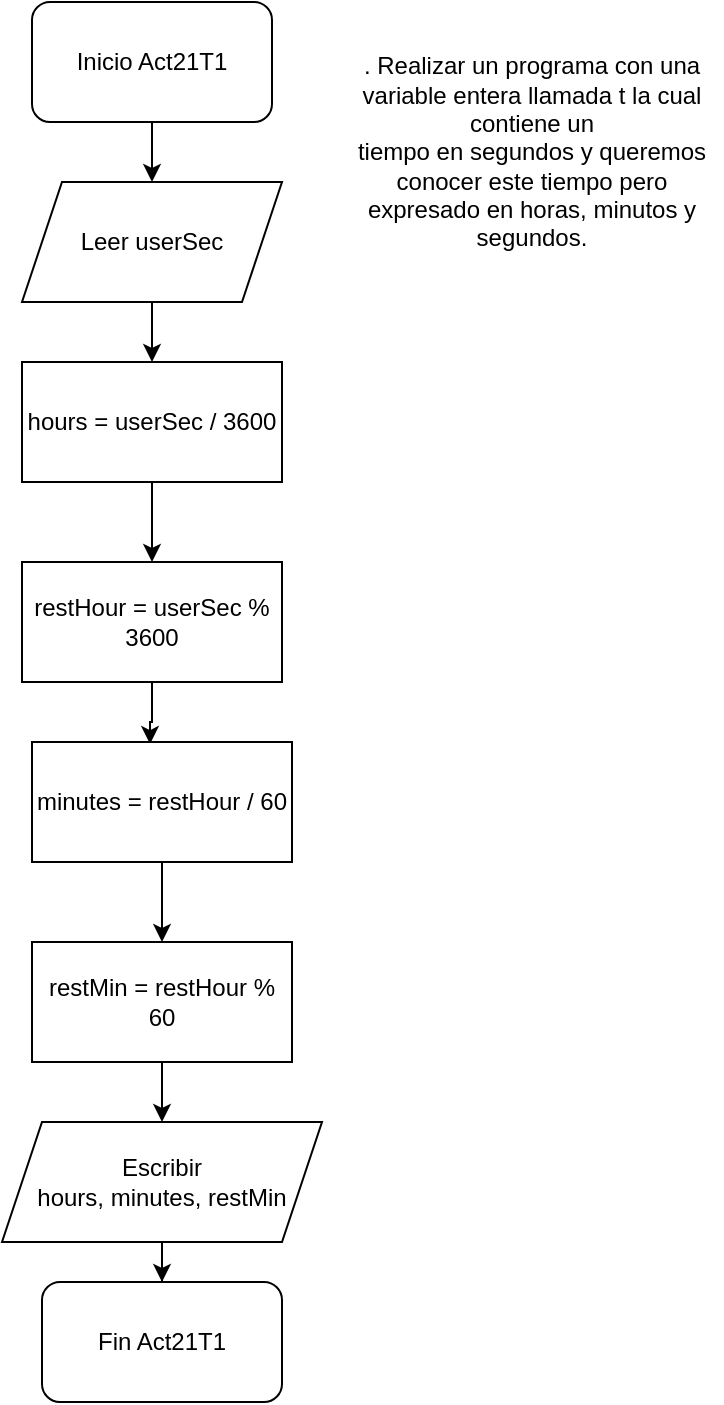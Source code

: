 <mxfile version="21.7.5" type="device">
  <diagram name="Página-1" id="umGzhdxLEoFgy-6ZvAB-">
    <mxGraphModel dx="1434" dy="836" grid="1" gridSize="10" guides="1" tooltips="1" connect="1" arrows="1" fold="1" page="1" pageScale="1" pageWidth="827" pageHeight="1169" math="0" shadow="0">
      <root>
        <mxCell id="0" />
        <mxCell id="1" parent="0" />
        <mxCell id="nTOuncsS00cJ6BEJnjNA-9" style="edgeStyle=orthogonalEdgeStyle;rounded=0;orthogonalLoop=1;jettySize=auto;html=1;" edge="1" parent="1" source="nTOuncsS00cJ6BEJnjNA-1" target="nTOuncsS00cJ6BEJnjNA-2">
          <mxGeometry relative="1" as="geometry" />
        </mxCell>
        <mxCell id="nTOuncsS00cJ6BEJnjNA-1" value="Inicio Act21T1" style="rounded=1;whiteSpace=wrap;html=1;" vertex="1" parent="1">
          <mxGeometry x="45" y="40" width="120" height="60" as="geometry" />
        </mxCell>
        <mxCell id="nTOuncsS00cJ6BEJnjNA-10" style="edgeStyle=orthogonalEdgeStyle;rounded=0;orthogonalLoop=1;jettySize=auto;html=1;entryX=0.5;entryY=0;entryDx=0;entryDy=0;" edge="1" parent="1" source="nTOuncsS00cJ6BEJnjNA-2" target="nTOuncsS00cJ6BEJnjNA-3">
          <mxGeometry relative="1" as="geometry" />
        </mxCell>
        <mxCell id="nTOuncsS00cJ6BEJnjNA-2" value="Leer userSec" style="shape=parallelogram;perimeter=parallelogramPerimeter;whiteSpace=wrap;html=1;fixedSize=1;" vertex="1" parent="1">
          <mxGeometry x="40" y="130" width="130" height="60" as="geometry" />
        </mxCell>
        <mxCell id="nTOuncsS00cJ6BEJnjNA-11" style="edgeStyle=orthogonalEdgeStyle;rounded=0;orthogonalLoop=1;jettySize=auto;html=1;entryX=0.5;entryY=0;entryDx=0;entryDy=0;" edge="1" parent="1" source="nTOuncsS00cJ6BEJnjNA-3" target="nTOuncsS00cJ6BEJnjNA-4">
          <mxGeometry relative="1" as="geometry" />
        </mxCell>
        <mxCell id="nTOuncsS00cJ6BEJnjNA-3" value="hours = userSec / 3600" style="rounded=0;whiteSpace=wrap;html=1;" vertex="1" parent="1">
          <mxGeometry x="40" y="220" width="130" height="60" as="geometry" />
        </mxCell>
        <mxCell id="nTOuncsS00cJ6BEJnjNA-12" style="edgeStyle=orthogonalEdgeStyle;rounded=0;orthogonalLoop=1;jettySize=auto;html=1;entryX=0.454;entryY=0.017;entryDx=0;entryDy=0;entryPerimeter=0;" edge="1" parent="1" source="nTOuncsS00cJ6BEJnjNA-4" target="nTOuncsS00cJ6BEJnjNA-5">
          <mxGeometry relative="1" as="geometry" />
        </mxCell>
        <mxCell id="nTOuncsS00cJ6BEJnjNA-4" value="restHour = userSec % 3600" style="rounded=0;whiteSpace=wrap;html=1;" vertex="1" parent="1">
          <mxGeometry x="40" y="320" width="130" height="60" as="geometry" />
        </mxCell>
        <mxCell id="nTOuncsS00cJ6BEJnjNA-13" style="edgeStyle=orthogonalEdgeStyle;rounded=0;orthogonalLoop=1;jettySize=auto;html=1;entryX=0.5;entryY=0;entryDx=0;entryDy=0;" edge="1" parent="1" source="nTOuncsS00cJ6BEJnjNA-5" target="nTOuncsS00cJ6BEJnjNA-6">
          <mxGeometry relative="1" as="geometry" />
        </mxCell>
        <mxCell id="nTOuncsS00cJ6BEJnjNA-5" value="minutes = restHour / 60" style="rounded=0;whiteSpace=wrap;html=1;" vertex="1" parent="1">
          <mxGeometry x="45" y="410" width="130" height="60" as="geometry" />
        </mxCell>
        <mxCell id="nTOuncsS00cJ6BEJnjNA-14" style="edgeStyle=orthogonalEdgeStyle;rounded=0;orthogonalLoop=1;jettySize=auto;html=1;entryX=0.5;entryY=0;entryDx=0;entryDy=0;" edge="1" parent="1" source="nTOuncsS00cJ6BEJnjNA-6" target="nTOuncsS00cJ6BEJnjNA-7">
          <mxGeometry relative="1" as="geometry" />
        </mxCell>
        <mxCell id="nTOuncsS00cJ6BEJnjNA-6" value="restMin = restHour % 60" style="rounded=0;whiteSpace=wrap;html=1;" vertex="1" parent="1">
          <mxGeometry x="45" y="510" width="130" height="60" as="geometry" />
        </mxCell>
        <mxCell id="nTOuncsS00cJ6BEJnjNA-15" style="edgeStyle=orthogonalEdgeStyle;rounded=0;orthogonalLoop=1;jettySize=auto;html=1;" edge="1" parent="1" source="nTOuncsS00cJ6BEJnjNA-7" target="nTOuncsS00cJ6BEJnjNA-8">
          <mxGeometry relative="1" as="geometry" />
        </mxCell>
        <mxCell id="nTOuncsS00cJ6BEJnjNA-7" value="Escribir&lt;br&gt;hours, minutes, restMin" style="shape=parallelogram;perimeter=parallelogramPerimeter;whiteSpace=wrap;html=1;fixedSize=1;" vertex="1" parent="1">
          <mxGeometry x="30" y="600" width="160" height="60" as="geometry" />
        </mxCell>
        <mxCell id="nTOuncsS00cJ6BEJnjNA-8" value="Fin Act21T1" style="rounded=1;whiteSpace=wrap;html=1;" vertex="1" parent="1">
          <mxGeometry x="50" y="680" width="120" height="60" as="geometry" />
        </mxCell>
        <mxCell id="nTOuncsS00cJ6BEJnjNA-16" value=". Realizar un programa con una variable entera llamada t la cual contiene un &lt;br/&gt;tiempo en segundos y queremos conocer este tiempo pero expresado en horas, minutos y &lt;br/&gt;segundos." style="text;html=1;strokeColor=none;fillColor=none;align=center;verticalAlign=middle;whiteSpace=wrap;rounded=0;" vertex="1" parent="1">
          <mxGeometry x="200" y="100" width="190" height="30" as="geometry" />
        </mxCell>
      </root>
    </mxGraphModel>
  </diagram>
</mxfile>

